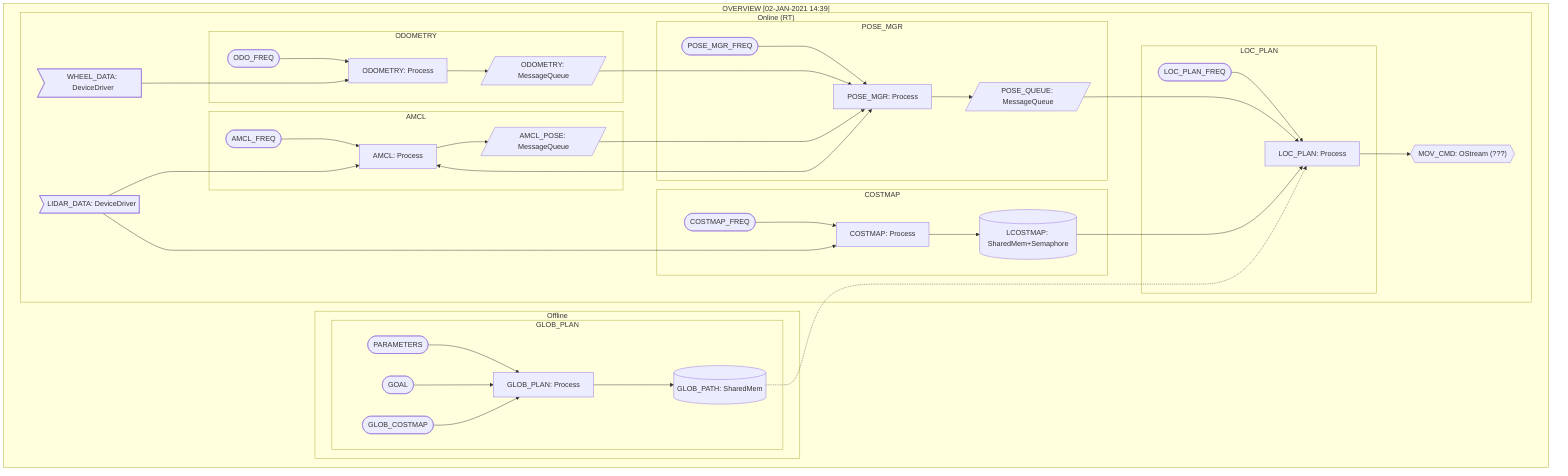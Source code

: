 flowchart TD
	subgraph OVERVIEW ["OVERVIEW [02-JAN-2021  14:39]"]
		subgraph ONLINE ["Online (RT)"]
			%% DATA
			wheel_data>"WHEEL_DATA: DeviceDriver"]
			lidar_data>"LIDAR_DATA: DeviceDriver"]
			cmd_stream{{"MOV_CMD: OStream (???)"}}

			subgraph ODOMETRY
			odo_freq([ODO_FREQ])
				odo_msgq[/"ODOMETRY: MessageQueue"/]

				odo_proc["ODOMETRY: Process"]

				odo_freq --> odo_proc
				odo_proc --> odo_msgq
			end
			wheel_data ----> odo_proc

			subgraph AMCL
				amcl_freq([AMCL_FREQ])
				amcl_msgq[/"AMCL_POSE: MessageQueue"/]

				amcl_proc["AMCL: Process"]

				amcl_freq --> amcl_proc
				amcl_proc --> amcl_msgq
			end
			lidar_data ----> amcl_proc

			subgraph POSE_MGR
				pm_freq([POSE_MGR_FREQ])
				pm_msgq[/POSE_QUEUE: MessageQueue/]

				pm_proc["POSE_MGR: Process"]

				pm_freq --> pm_proc
				odo_msgq ---> pm_proc
				amcl_msgq ---> pm_proc
				pm_proc --> pm_msgq
				amcl_proc <----> pm_proc
			end

			subgraph COSTMAP
				lcm_freq([COSTMAP_FREQ])
				lcm_shm[("LCOSTMAP: SharedMem+Semaphore")]

				lcm_proc["COSTMAP: Process"]

				lcm_freq --> lcm_proc
				lcm_proc --> lcm_shm
			end
			lidar_data ----> lcm_proc

			subgraph LOC_PLAN
				lpl_freq([LOC_PLAN_FREQ])

				lpl_proc[LOC_PLAN: Process]

				lpl_freq --> lpl_proc
				pm_msgq ---> lpl_proc
				lcm_shm ---> lpl_proc
			end

			lpl_proc --> cmd_stream

		end

		subgraph OFFLINE ["Offline"]
			subgraph GLOB_PLAN
				gpl_path[(GLOB_PATH: SharedMem)]

				gpl_parms([PARAMETERS])
				gpl_goal([GOAL])
				gpl_costmap(["GLOB_COSTMAP"])

				gpl_proc["GLOB_PLAN: Process"]

				gpl_parms --> gpl_proc
				gpl_goal --> gpl_proc
				gpl_costmap --> gpl_proc
				gpl_proc --> gpl_path

				gpl_path -....-> lpl_proc

			end
		end
	end